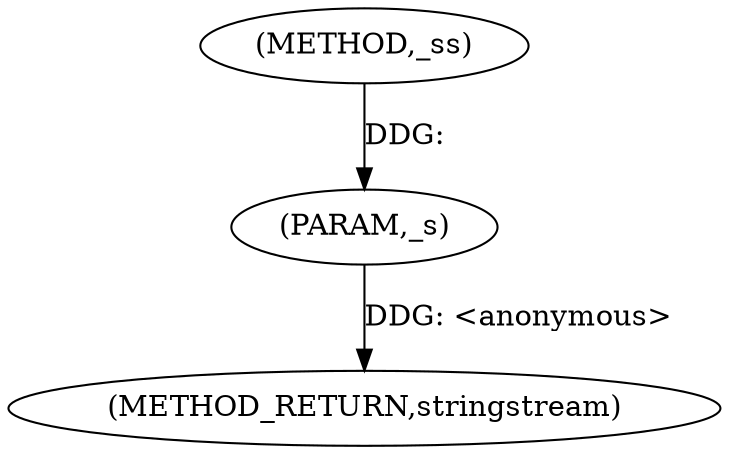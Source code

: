 digraph "_ss" {  
"1000136" [label = "(METHOD,_ss)" ]
"1000139" [label = "(METHOD_RETURN,stringstream)" ]
"1000137" [label = "(PARAM,_s)" ]
  "1000137" -> "1000139"  [ label = "DDG: <anonymous>"] 
  "1000136" -> "1000137"  [ label = "DDG: "] 
}
